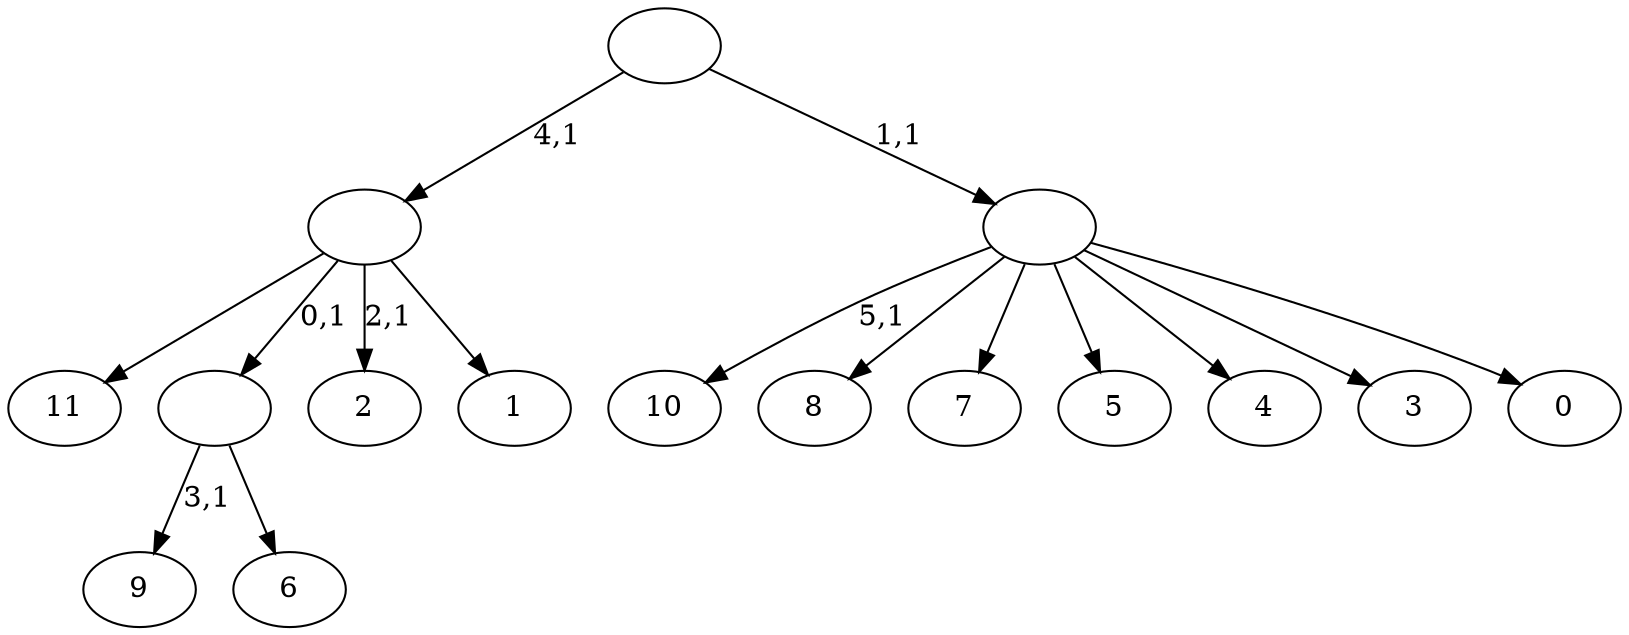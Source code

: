 digraph T {
	18 [label="11"]
	17 [label="10"]
	15 [label="9"]
	13 [label="8"]
	12 [label="7"]
	11 [label="6"]
	10 [label=""]
	9 [label="5"]
	8 [label="4"]
	7 [label="3"]
	6 [label="2"]
	4 [label="1"]
	3 [label=""]
	2 [label="0"]
	1 [label=""]
	0 [label=""]
	10 -> 15 [label="3,1"]
	10 -> 11 [label=""]
	3 -> 6 [label="2,1"]
	3 -> 18 [label=""]
	3 -> 10 [label="0,1"]
	3 -> 4 [label=""]
	1 -> 17 [label="5,1"]
	1 -> 13 [label=""]
	1 -> 12 [label=""]
	1 -> 9 [label=""]
	1 -> 8 [label=""]
	1 -> 7 [label=""]
	1 -> 2 [label=""]
	0 -> 3 [label="4,1"]
	0 -> 1 [label="1,1"]
}

